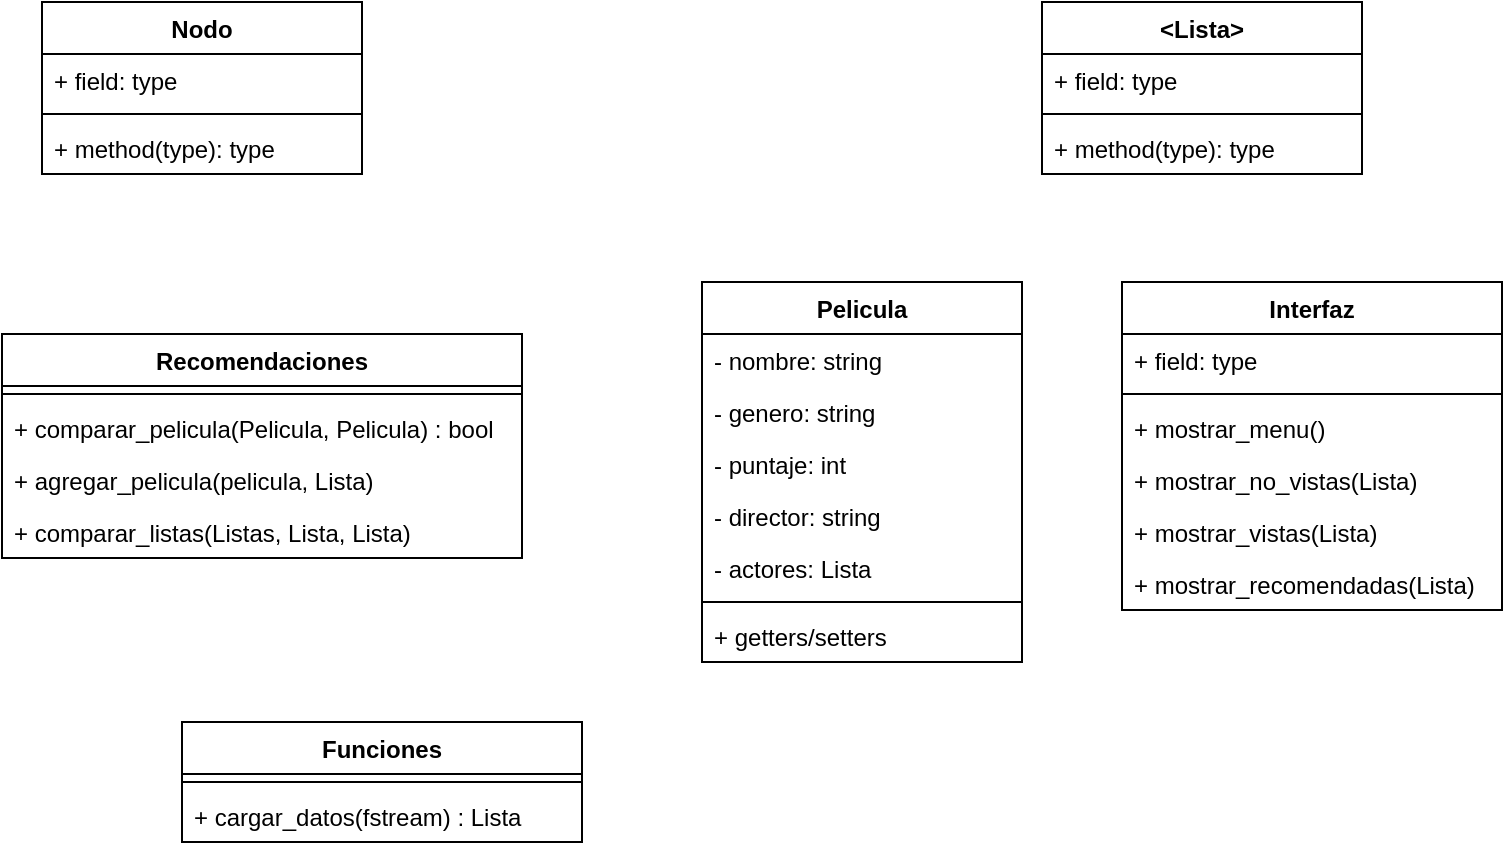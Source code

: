 <mxfile version="13.3.6" type="github">
  <diagram id="9dh1zZpuQxdGnGn2-EJ5" name="Page-1">
    <mxGraphModel dx="1595" dy="697" grid="1" gridSize="10" guides="1" tooltips="1" connect="1" arrows="1" fold="1" page="1" pageScale="1" pageWidth="827" pageHeight="1169" math="0" shadow="0">
      <root>
        <mxCell id="0" />
        <mxCell id="1" parent="0" />
        <mxCell id="aDNBMNtZ098S1T6gU87t-18" value="Pelicula" style="swimlane;fontStyle=1;align=center;verticalAlign=top;childLayout=stackLayout;horizontal=1;startSize=26;horizontalStack=0;resizeParent=1;resizeParentMax=0;resizeLast=0;collapsible=1;marginBottom=0;" parent="1" vertex="1">
          <mxGeometry x="400" y="170" width="160" height="190" as="geometry" />
        </mxCell>
        <mxCell id="aDNBMNtZ098S1T6gU87t-19" value="- nombre: string" style="text;strokeColor=none;fillColor=none;align=left;verticalAlign=top;spacingLeft=4;spacingRight=4;overflow=hidden;rotatable=0;points=[[0,0.5],[1,0.5]];portConstraint=eastwest;" parent="aDNBMNtZ098S1T6gU87t-18" vertex="1">
          <mxGeometry y="26" width="160" height="26" as="geometry" />
        </mxCell>
        <mxCell id="aDNBMNtZ098S1T6gU87t-24" value="- genero: string" style="text;strokeColor=none;fillColor=none;align=left;verticalAlign=top;spacingLeft=4;spacingRight=4;overflow=hidden;rotatable=0;points=[[0,0.5],[1,0.5]];portConstraint=eastwest;" parent="aDNBMNtZ098S1T6gU87t-18" vertex="1">
          <mxGeometry y="52" width="160" height="26" as="geometry" />
        </mxCell>
        <mxCell id="aDNBMNtZ098S1T6gU87t-25" value="- puntaje: int" style="text;strokeColor=none;fillColor=none;align=left;verticalAlign=top;spacingLeft=4;spacingRight=4;overflow=hidden;rotatable=0;points=[[0,0.5],[1,0.5]];portConstraint=eastwest;" parent="aDNBMNtZ098S1T6gU87t-18" vertex="1">
          <mxGeometry y="78" width="160" height="26" as="geometry" />
        </mxCell>
        <mxCell id="aDNBMNtZ098S1T6gU87t-26" value="- director: string" style="text;strokeColor=none;fillColor=none;align=left;verticalAlign=top;spacingLeft=4;spacingRight=4;overflow=hidden;rotatable=0;points=[[0,0.5],[1,0.5]];portConstraint=eastwest;" parent="aDNBMNtZ098S1T6gU87t-18" vertex="1">
          <mxGeometry y="104" width="160" height="26" as="geometry" />
        </mxCell>
        <mxCell id="aDNBMNtZ098S1T6gU87t-27" value="- actores: Lista" style="text;strokeColor=none;fillColor=none;align=left;verticalAlign=top;spacingLeft=4;spacingRight=4;overflow=hidden;rotatable=0;points=[[0,0.5],[1,0.5]];portConstraint=eastwest;" parent="aDNBMNtZ098S1T6gU87t-18" vertex="1">
          <mxGeometry y="130" width="160" height="26" as="geometry" />
        </mxCell>
        <mxCell id="aDNBMNtZ098S1T6gU87t-20" value="" style="line;strokeWidth=1;fillColor=none;align=left;verticalAlign=middle;spacingTop=-1;spacingLeft=3;spacingRight=3;rotatable=0;labelPosition=right;points=[];portConstraint=eastwest;" parent="aDNBMNtZ098S1T6gU87t-18" vertex="1">
          <mxGeometry y="156" width="160" height="8" as="geometry" />
        </mxCell>
        <mxCell id="aDNBMNtZ098S1T6gU87t-21" value="+ getters/setters" style="text;strokeColor=none;fillColor=none;align=left;verticalAlign=top;spacingLeft=4;spacingRight=4;overflow=hidden;rotatable=0;points=[[0,0.5],[1,0.5]];portConstraint=eastwest;" parent="aDNBMNtZ098S1T6gU87t-18" vertex="1">
          <mxGeometry y="164" width="160" height="26" as="geometry" />
        </mxCell>
        <mxCell id="aDNBMNtZ098S1T6gU87t-37" value="Interfaz" style="swimlane;fontStyle=1;align=center;verticalAlign=top;childLayout=stackLayout;horizontal=1;startSize=26;horizontalStack=0;resizeParent=1;resizeParentMax=0;resizeLast=0;collapsible=1;marginBottom=0;" parent="1" vertex="1">
          <mxGeometry x="610" y="170" width="190" height="164" as="geometry" />
        </mxCell>
        <mxCell id="aDNBMNtZ098S1T6gU87t-38" value="+ field: type" style="text;strokeColor=none;fillColor=none;align=left;verticalAlign=top;spacingLeft=4;spacingRight=4;overflow=hidden;rotatable=0;points=[[0,0.5],[1,0.5]];portConstraint=eastwest;" parent="aDNBMNtZ098S1T6gU87t-37" vertex="1">
          <mxGeometry y="26" width="190" height="26" as="geometry" />
        </mxCell>
        <mxCell id="aDNBMNtZ098S1T6gU87t-39" value="" style="line;strokeWidth=1;fillColor=none;align=left;verticalAlign=middle;spacingTop=-1;spacingLeft=3;spacingRight=3;rotatable=0;labelPosition=right;points=[];portConstraint=eastwest;" parent="aDNBMNtZ098S1T6gU87t-37" vertex="1">
          <mxGeometry y="52" width="190" height="8" as="geometry" />
        </mxCell>
        <mxCell id="aDNBMNtZ098S1T6gU87t-40" value="+ mostrar_menu() " style="text;strokeColor=none;fillColor=none;align=left;verticalAlign=top;spacingLeft=4;spacingRight=4;overflow=hidden;rotatable=0;points=[[0,0.5],[1,0.5]];portConstraint=eastwest;" parent="aDNBMNtZ098S1T6gU87t-37" vertex="1">
          <mxGeometry y="60" width="190" height="26" as="geometry" />
        </mxCell>
        <mxCell id="aDNBMNtZ098S1T6gU87t-41" value="+ mostrar_no_vistas(Lista) " style="text;strokeColor=none;fillColor=none;align=left;verticalAlign=top;spacingLeft=4;spacingRight=4;overflow=hidden;rotatable=0;points=[[0,0.5],[1,0.5]];portConstraint=eastwest;" parent="aDNBMNtZ098S1T6gU87t-37" vertex="1">
          <mxGeometry y="86" width="190" height="26" as="geometry" />
        </mxCell>
        <mxCell id="aDNBMNtZ098S1T6gU87t-42" value="+ mostrar_vistas(Lista) " style="text;strokeColor=none;fillColor=none;align=left;verticalAlign=top;spacingLeft=4;spacingRight=4;overflow=hidden;rotatable=0;points=[[0,0.5],[1,0.5]];portConstraint=eastwest;" parent="aDNBMNtZ098S1T6gU87t-37" vertex="1">
          <mxGeometry y="112" width="190" height="26" as="geometry" />
        </mxCell>
        <mxCell id="aDNBMNtZ098S1T6gU87t-43" value="+ mostrar_recomendadas(Lista) " style="text;strokeColor=none;fillColor=none;align=left;verticalAlign=top;spacingLeft=4;spacingRight=4;overflow=hidden;rotatable=0;points=[[0,0.5],[1,0.5]];portConstraint=eastwest;" parent="aDNBMNtZ098S1T6gU87t-37" vertex="1">
          <mxGeometry y="138" width="190" height="26" as="geometry" />
        </mxCell>
        <mxCell id="aDNBMNtZ098S1T6gU87t-44" value="Funciones" style="swimlane;fontStyle=1;align=center;verticalAlign=top;childLayout=stackLayout;horizontal=1;startSize=26;horizontalStack=0;resizeParent=1;resizeParentMax=0;resizeLast=0;collapsible=1;marginBottom=0;" parent="1" vertex="1">
          <mxGeometry x="140" y="390" width="200" height="60" as="geometry" />
        </mxCell>
        <mxCell id="aDNBMNtZ098S1T6gU87t-46" value="" style="line;strokeWidth=1;fillColor=none;align=left;verticalAlign=middle;spacingTop=-1;spacingLeft=3;spacingRight=3;rotatable=0;labelPosition=right;points=[];portConstraint=eastwest;" parent="aDNBMNtZ098S1T6gU87t-44" vertex="1">
          <mxGeometry y="26" width="200" height="8" as="geometry" />
        </mxCell>
        <mxCell id="aDNBMNtZ098S1T6gU87t-50" value="+ cargar_datos(fstream) : Lista" style="text;strokeColor=none;fillColor=none;align=left;verticalAlign=top;spacingLeft=4;spacingRight=4;overflow=hidden;rotatable=0;points=[[0,0.5],[1,0.5]];portConstraint=eastwest;" parent="aDNBMNtZ098S1T6gU87t-44" vertex="1">
          <mxGeometry y="34" width="200" height="26" as="geometry" />
        </mxCell>
        <mxCell id="aDNBMNtZ098S1T6gU87t-10" value="Recomendaciones" style="swimlane;fontStyle=1;align=center;verticalAlign=top;childLayout=stackLayout;horizontal=1;startSize=26;horizontalStack=0;resizeParent=1;resizeParentMax=0;resizeLast=0;collapsible=1;marginBottom=0;" parent="1" vertex="1">
          <mxGeometry x="50" y="196" width="260" height="112" as="geometry" />
        </mxCell>
        <mxCell id="aDNBMNtZ098S1T6gU87t-12" value="" style="line;strokeWidth=1;fillColor=none;align=left;verticalAlign=middle;spacingTop=-1;spacingLeft=3;spacingRight=3;rotatable=0;labelPosition=right;points=[];portConstraint=eastwest;" parent="aDNBMNtZ098S1T6gU87t-10" vertex="1">
          <mxGeometry y="26" width="260" height="8" as="geometry" />
        </mxCell>
        <mxCell id="aDNBMNtZ098S1T6gU87t-13" value="+ comparar_pelicula(Pelicula, Pelicula) : bool" style="text;strokeColor=none;fillColor=none;align=left;verticalAlign=top;spacingLeft=4;spacingRight=4;overflow=hidden;rotatable=0;points=[[0,0.5],[1,0.5]];portConstraint=eastwest;" parent="aDNBMNtZ098S1T6gU87t-10" vertex="1">
          <mxGeometry y="34" width="260" height="26" as="geometry" />
        </mxCell>
        <mxCell id="aDNBMNtZ098S1T6gU87t-30" value="+ agregar_pelicula(pelicula, Lista)" style="text;strokeColor=none;fillColor=none;align=left;verticalAlign=top;spacingLeft=4;spacingRight=4;overflow=hidden;rotatable=0;points=[[0,0.5],[1,0.5]];portConstraint=eastwest;" parent="aDNBMNtZ098S1T6gU87t-10" vertex="1">
          <mxGeometry y="60" width="260" height="26" as="geometry" />
        </mxCell>
        <mxCell id="aDNBMNtZ098S1T6gU87t-32" value="+ comparar_listas(Listas, Lista, Lista)" style="text;strokeColor=none;fillColor=none;align=left;verticalAlign=top;spacingLeft=4;spacingRight=4;overflow=hidden;rotatable=0;points=[[0,0.5],[1,0.5]];portConstraint=eastwest;" parent="aDNBMNtZ098S1T6gU87t-10" vertex="1">
          <mxGeometry y="86" width="260" height="26" as="geometry" />
        </mxCell>
        <mxCell id="aDNBMNtZ098S1T6gU87t-5" value="Nodo" style="swimlane;fontStyle=1;align=center;verticalAlign=top;childLayout=stackLayout;horizontal=1;startSize=26;horizontalStack=0;resizeParent=1;resizeParentMax=0;resizeLast=0;collapsible=1;marginBottom=0;" parent="1" vertex="1">
          <mxGeometry x="70" y="30" width="160" height="86" as="geometry" />
        </mxCell>
        <mxCell id="aDNBMNtZ098S1T6gU87t-6" value="+ field: type" style="text;strokeColor=none;fillColor=none;align=left;verticalAlign=top;spacingLeft=4;spacingRight=4;overflow=hidden;rotatable=0;points=[[0,0.5],[1,0.5]];portConstraint=eastwest;" parent="aDNBMNtZ098S1T6gU87t-5" vertex="1">
          <mxGeometry y="26" width="160" height="26" as="geometry" />
        </mxCell>
        <mxCell id="aDNBMNtZ098S1T6gU87t-7" value="" style="line;strokeWidth=1;fillColor=none;align=left;verticalAlign=middle;spacingTop=-1;spacingLeft=3;spacingRight=3;rotatable=0;labelPosition=right;points=[];portConstraint=eastwest;" parent="aDNBMNtZ098S1T6gU87t-5" vertex="1">
          <mxGeometry y="52" width="160" height="8" as="geometry" />
        </mxCell>
        <mxCell id="aDNBMNtZ098S1T6gU87t-8" value="+ method(type): type" style="text;strokeColor=none;fillColor=none;align=left;verticalAlign=top;spacingLeft=4;spacingRight=4;overflow=hidden;rotatable=0;points=[[0,0.5],[1,0.5]];portConstraint=eastwest;" parent="aDNBMNtZ098S1T6gU87t-5" vertex="1">
          <mxGeometry y="60" width="160" height="26" as="geometry" />
        </mxCell>
        <mxCell id="aDNBMNtZ098S1T6gU87t-1" value="&lt;Lista&gt;" style="swimlane;fontStyle=1;align=center;verticalAlign=top;childLayout=stackLayout;horizontal=1;startSize=26;horizontalStack=0;resizeParent=1;resizeParentMax=0;resizeLast=0;collapsible=1;marginBottom=0;" parent="1" vertex="1">
          <mxGeometry x="570" y="30" width="160" height="86" as="geometry" />
        </mxCell>
        <mxCell id="aDNBMNtZ098S1T6gU87t-2" value="+ field: type" style="text;strokeColor=none;fillColor=none;align=left;verticalAlign=top;spacingLeft=4;spacingRight=4;overflow=hidden;rotatable=0;points=[[0,0.5],[1,0.5]];portConstraint=eastwest;" parent="aDNBMNtZ098S1T6gU87t-1" vertex="1">
          <mxGeometry y="26" width="160" height="26" as="geometry" />
        </mxCell>
        <mxCell id="aDNBMNtZ098S1T6gU87t-3" value="" style="line;strokeWidth=1;fillColor=none;align=left;verticalAlign=middle;spacingTop=-1;spacingLeft=3;spacingRight=3;rotatable=0;labelPosition=right;points=[];portConstraint=eastwest;" parent="aDNBMNtZ098S1T6gU87t-1" vertex="1">
          <mxGeometry y="52" width="160" height="8" as="geometry" />
        </mxCell>
        <mxCell id="aDNBMNtZ098S1T6gU87t-4" value="+ method(type): type" style="text;strokeColor=none;fillColor=none;align=left;verticalAlign=top;spacingLeft=4;spacingRight=4;overflow=hidden;rotatable=0;points=[[0,0.5],[1,0.5]];portConstraint=eastwest;" parent="aDNBMNtZ098S1T6gU87t-1" vertex="1">
          <mxGeometry y="60" width="160" height="26" as="geometry" />
        </mxCell>
      </root>
    </mxGraphModel>
  </diagram>
</mxfile>
